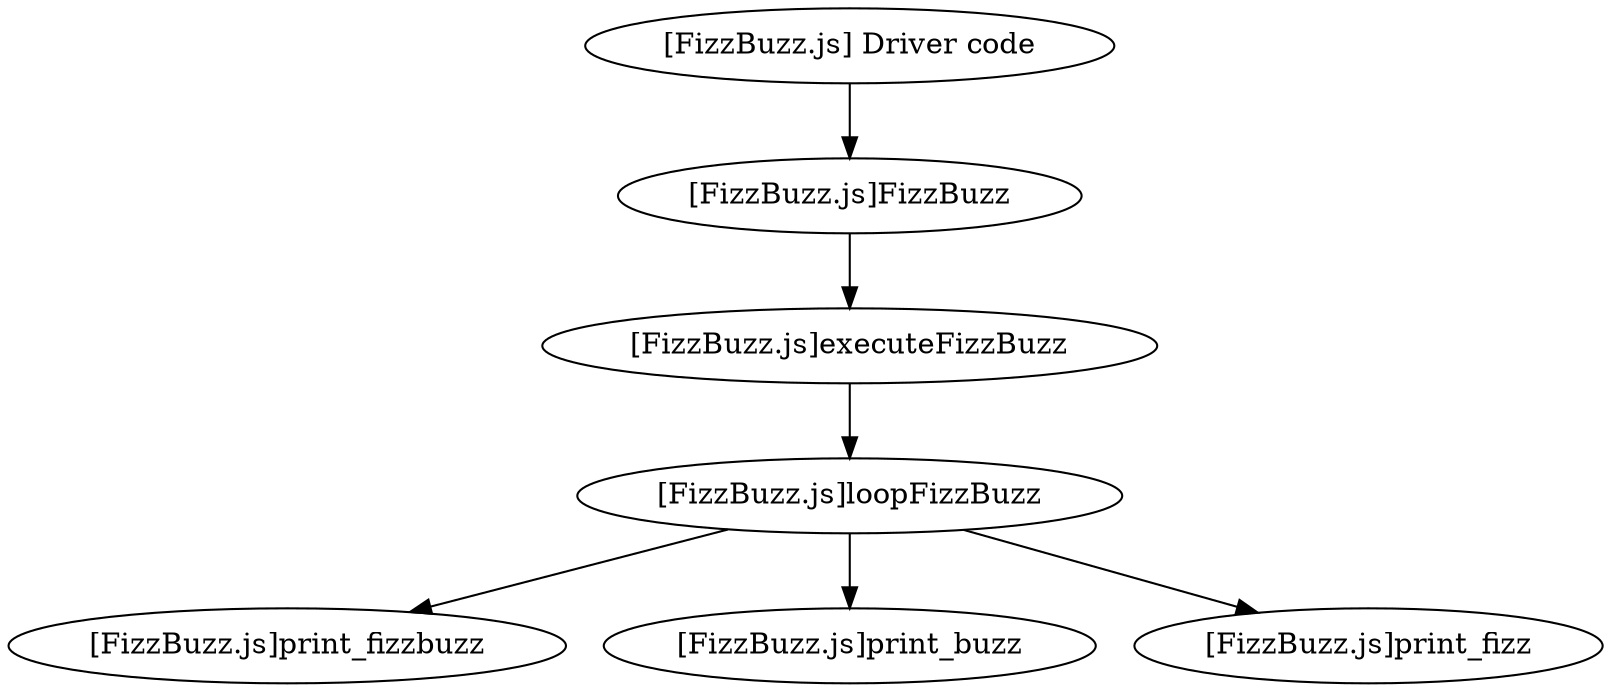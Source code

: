 strict digraph{
    "[FizzBuzz.js]loopFizzBuzz" -> "[FizzBuzz.js]print_fizzbuzz"
    "[FizzBuzz.js]loopFizzBuzz" -> "[FizzBuzz.js]print_buzz"
    "[FizzBuzz.js]loopFizzBuzz" -> "[FizzBuzz.js]print_fizz"
    "[FizzBuzz.js]executeFizzBuzz" -> "[FizzBuzz.js]loopFizzBuzz"
    "[FizzBuzz.js]FizzBuzz" -> "[FizzBuzz.js]executeFizzBuzz"
    "[FizzBuzz.js] Driver code" -> "[FizzBuzz.js]FizzBuzz"
}